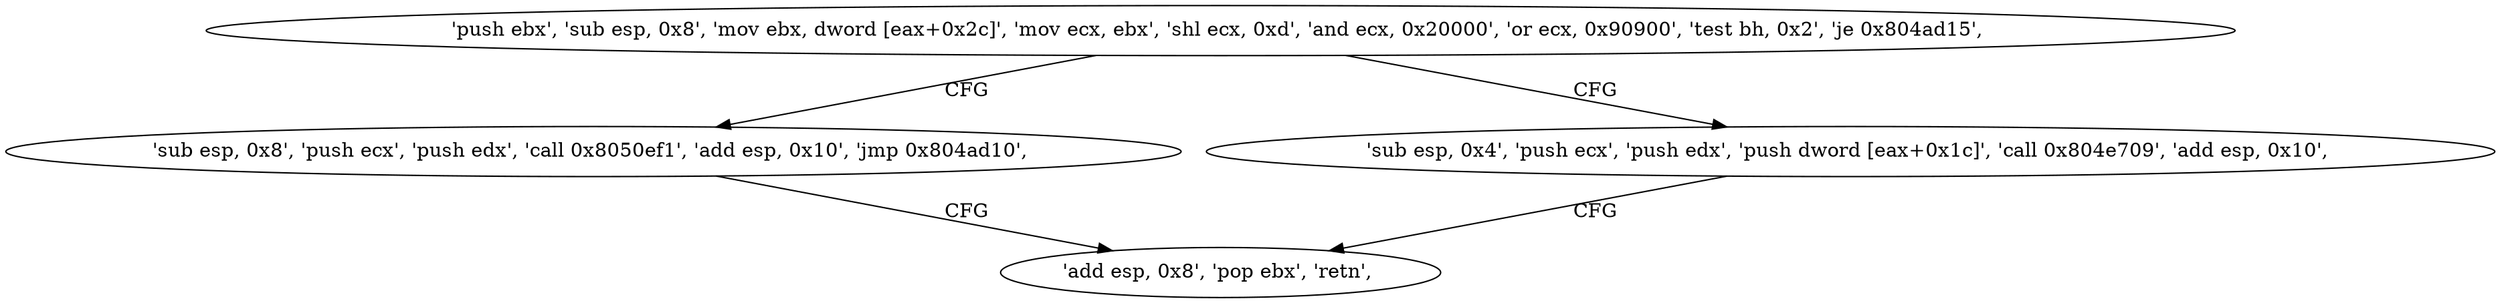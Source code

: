 digraph "func" {
"134524131" [label = "'push ebx', 'sub esp, 0x8', 'mov ebx, dword [eax+0x2c]', 'mov ecx, ebx', 'shl ecx, 0xd', 'and ecx, 0x20000', 'or ecx, 0x90900', 'test bh, 0x2', 'je 0x804ad15', " ]
"134524181" [label = "'sub esp, 0x8', 'push ecx', 'push edx', 'call 0x8050ef1', 'add esp, 0x10', 'jmp 0x804ad10', " ]
"134524160" [label = "'sub esp, 0x4', 'push ecx', 'push edx', 'push dword [eax+0x1c]', 'call 0x804e709', 'add esp, 0x10', " ]
"134524176" [label = "'add esp, 0x8', 'pop ebx', 'retn', " ]
"134524131" -> "134524181" [ label = "CFG" ]
"134524131" -> "134524160" [ label = "CFG" ]
"134524181" -> "134524176" [ label = "CFG" ]
"134524160" -> "134524176" [ label = "CFG" ]
}
